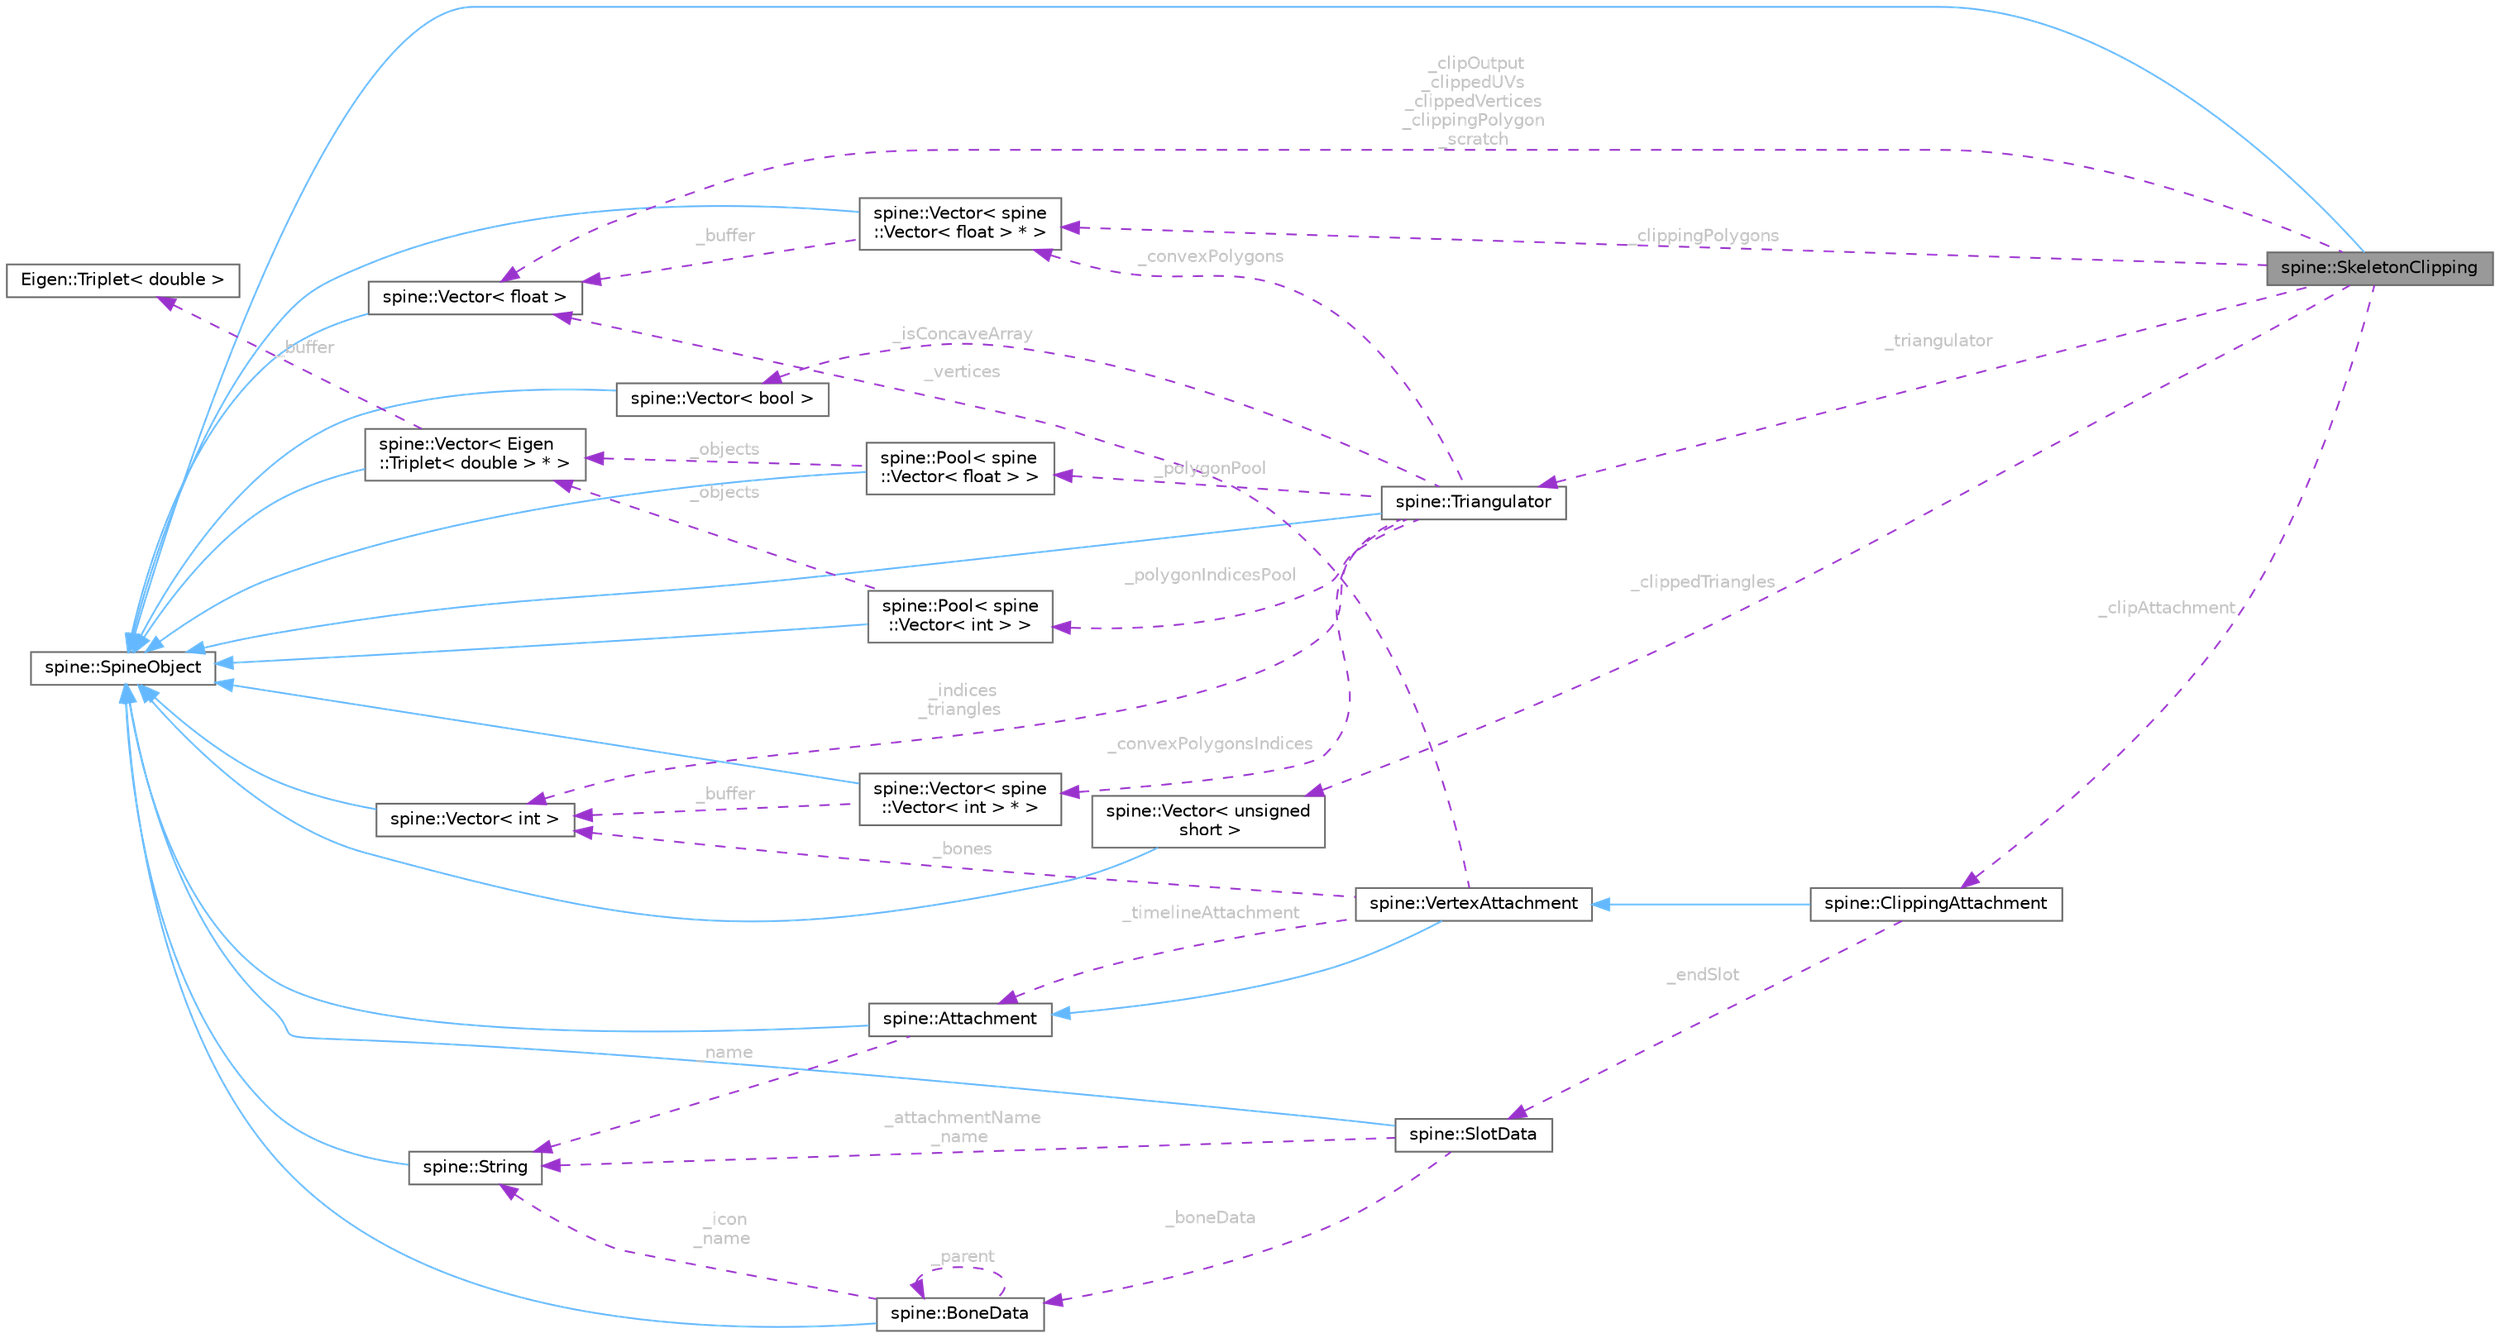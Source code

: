 digraph "spine::SkeletonClipping"
{
 // LATEX_PDF_SIZE
  bgcolor="transparent";
  edge [fontname=Helvetica,fontsize=10,labelfontname=Helvetica,labelfontsize=10];
  node [fontname=Helvetica,fontsize=10,shape=box,height=0.2,width=0.4];
  rankdir="LR";
  Node1 [id="Node000001",label="spine::SkeletonClipping",height=0.2,width=0.4,color="gray40", fillcolor="grey60", style="filled", fontcolor="black",tooltip=" "];
  Node2 -> Node1 [id="edge1_Node000001_Node000002",dir="back",color="steelblue1",style="solid",tooltip=" "];
  Node2 [id="Node000002",label="spine::SpineObject",height=0.2,width=0.4,color="gray40", fillcolor="white", style="filled",URL="$classspine_1_1_spine_object.html",tooltip=" "];
  Node3 -> Node1 [id="edge2_Node000001_Node000003",dir="back",color="darkorchid3",style="dashed",tooltip=" ",label=" _triangulator",fontcolor="grey" ];
  Node3 [id="Node000003",label="spine::Triangulator",height=0.2,width=0.4,color="gray40", fillcolor="white", style="filled",URL="$classspine_1_1_triangulator.html",tooltip=" "];
  Node2 -> Node3 [id="edge3_Node000003_Node000002",dir="back",color="steelblue1",style="solid",tooltip=" "];
  Node4 -> Node3 [id="edge4_Node000003_Node000004",dir="back",color="darkorchid3",style="dashed",tooltip=" ",label=" _convexPolygons",fontcolor="grey" ];
  Node4 [id="Node000004",label="spine::Vector\< spine\l::Vector\< float \> * \>",height=0.2,width=0.4,color="gray40", fillcolor="white", style="filled",URL="$classspine_1_1_vector.html",tooltip=" "];
  Node2 -> Node4 [id="edge5_Node000004_Node000002",dir="back",color="steelblue1",style="solid",tooltip=" "];
  Node5 -> Node4 [id="edge6_Node000004_Node000005",dir="back",color="darkorchid3",style="dashed",tooltip=" ",label=" _buffer",fontcolor="grey" ];
  Node5 [id="Node000005",label="spine::Vector\< float \>",height=0.2,width=0.4,color="gray40", fillcolor="white", style="filled",URL="$classspine_1_1_vector.html",tooltip=" "];
  Node2 -> Node5 [id="edge7_Node000005_Node000002",dir="back",color="steelblue1",style="solid",tooltip=" "];
  Node6 -> Node3 [id="edge8_Node000003_Node000006",dir="back",color="darkorchid3",style="dashed",tooltip=" ",label=" _convexPolygonsIndices",fontcolor="grey" ];
  Node6 [id="Node000006",label="spine::Vector\< spine\l::Vector\< int \> * \>",height=0.2,width=0.4,color="gray40", fillcolor="white", style="filled",URL="$classspine_1_1_vector.html",tooltip=" "];
  Node2 -> Node6 [id="edge9_Node000006_Node000002",dir="back",color="steelblue1",style="solid",tooltip=" "];
  Node7 -> Node6 [id="edge10_Node000006_Node000007",dir="back",color="darkorchid3",style="dashed",tooltip=" ",label=" _buffer",fontcolor="grey" ];
  Node7 [id="Node000007",label="spine::Vector\< int \>",height=0.2,width=0.4,color="gray40", fillcolor="white", style="filled",URL="$classspine_1_1_vector.html",tooltip=" "];
  Node2 -> Node7 [id="edge11_Node000007_Node000002",dir="back",color="steelblue1",style="solid",tooltip=" "];
  Node7 -> Node3 [id="edge12_Node000003_Node000007",dir="back",color="darkorchid3",style="dashed",tooltip=" ",label=" _indices\n_triangles",fontcolor="grey" ];
  Node8 -> Node3 [id="edge13_Node000003_Node000008",dir="back",color="darkorchid3",style="dashed",tooltip=" ",label=" _isConcaveArray",fontcolor="grey" ];
  Node8 [id="Node000008",label="spine::Vector\< bool \>",height=0.2,width=0.4,color="gray40", fillcolor="white", style="filled",URL="$classspine_1_1_vector.html",tooltip=" "];
  Node2 -> Node8 [id="edge14_Node000008_Node000002",dir="back",color="steelblue1",style="solid",tooltip=" "];
  Node9 -> Node3 [id="edge15_Node000003_Node000009",dir="back",color="darkorchid3",style="dashed",tooltip=" ",label=" _polygonPool",fontcolor="grey" ];
  Node9 [id="Node000009",label="spine::Pool\< spine\l::Vector\< float \> \>",height=0.2,width=0.4,color="gray40", fillcolor="white", style="filled",URL="$classspine_1_1_pool.html",tooltip=" "];
  Node2 -> Node9 [id="edge16_Node000009_Node000002",dir="back",color="steelblue1",style="solid",tooltip=" "];
  Node10 -> Node9 [id="edge17_Node000009_Node000010",dir="back",color="darkorchid3",style="dashed",tooltip=" ",label=" _objects",fontcolor="grey" ];
  Node10 [id="Node000010",label="spine::Vector\< Eigen\l::Triplet\< double \> * \>",height=0.2,width=0.4,color="gray40", fillcolor="white", style="filled",URL="$classspine_1_1_vector.html",tooltip=" "];
  Node2 -> Node10 [id="edge18_Node000010_Node000002",dir="back",color="steelblue1",style="solid",tooltip=" "];
  Node11 -> Node10 [id="edge19_Node000010_Node000011",dir="back",color="darkorchid3",style="dashed",tooltip=" ",label=" _buffer",fontcolor="grey" ];
  Node11 [id="Node000011",label="Eigen::Triplet\< double \>",height=0.2,width=0.4,color="gray40", fillcolor="white", style="filled",URL="$class_eigen_1_1_triplet.html",tooltip=" "];
  Node12 -> Node3 [id="edge20_Node000003_Node000012",dir="back",color="darkorchid3",style="dashed",tooltip=" ",label=" _polygonIndicesPool",fontcolor="grey" ];
  Node12 [id="Node000012",label="spine::Pool\< spine\l::Vector\< int \> \>",height=0.2,width=0.4,color="gray40", fillcolor="white", style="filled",URL="$classspine_1_1_pool.html",tooltip=" "];
  Node2 -> Node12 [id="edge21_Node000012_Node000002",dir="back",color="steelblue1",style="solid",tooltip=" "];
  Node10 -> Node12 [id="edge22_Node000012_Node000010",dir="back",color="darkorchid3",style="dashed",tooltip=" ",label=" _objects",fontcolor="grey" ];
  Node5 -> Node1 [id="edge23_Node000001_Node000005",dir="back",color="darkorchid3",style="dashed",tooltip=" ",label=" _clipOutput\n_clippedUVs\n_clippedVertices\n_clippingPolygon\n_scratch",fontcolor="grey" ];
  Node13 -> Node1 [id="edge24_Node000001_Node000013",dir="back",color="darkorchid3",style="dashed",tooltip=" ",label=" _clippedTriangles",fontcolor="grey" ];
  Node13 [id="Node000013",label="spine::Vector\< unsigned\l short \>",height=0.2,width=0.4,color="gray40", fillcolor="white", style="filled",URL="$classspine_1_1_vector.html",tooltip=" "];
  Node2 -> Node13 [id="edge25_Node000013_Node000002",dir="back",color="steelblue1",style="solid",tooltip=" "];
  Node14 -> Node1 [id="edge26_Node000001_Node000014",dir="back",color="darkorchid3",style="dashed",tooltip=" ",label=" _clipAttachment",fontcolor="grey" ];
  Node14 [id="Node000014",label="spine::ClippingAttachment",height=0.2,width=0.4,color="gray40", fillcolor="white", style="filled",URL="$classspine_1_1_clipping_attachment.html",tooltip=" "];
  Node15 -> Node14 [id="edge27_Node000014_Node000015",dir="back",color="steelblue1",style="solid",tooltip=" "];
  Node15 [id="Node000015",label="spine::VertexAttachment",height=0.2,width=0.4,color="gray40", fillcolor="white", style="filled",URL="$classspine_1_1_vertex_attachment.html",tooltip="An attachment with vertices that are transformed by one or more bones and can be deformed by a slot's..."];
  Node16 -> Node15 [id="edge28_Node000015_Node000016",dir="back",color="steelblue1",style="solid",tooltip=" "];
  Node16 [id="Node000016",label="spine::Attachment",height=0.2,width=0.4,color="gray40", fillcolor="white", style="filled",URL="$classspine_1_1_attachment.html",tooltip=" "];
  Node2 -> Node16 [id="edge29_Node000016_Node000002",dir="back",color="steelblue1",style="solid",tooltip=" "];
  Node17 -> Node16 [id="edge30_Node000016_Node000017",dir="back",color="darkorchid3",style="dashed",tooltip=" ",label=" _name",fontcolor="grey" ];
  Node17 [id="Node000017",label="spine::String",height=0.2,width=0.4,color="gray40", fillcolor="white", style="filled",URL="$classspine_1_1_string.html",tooltip=" "];
  Node2 -> Node17 [id="edge31_Node000017_Node000002",dir="back",color="steelblue1",style="solid",tooltip=" "];
  Node7 -> Node15 [id="edge32_Node000015_Node000007",dir="back",color="darkorchid3",style="dashed",tooltip=" ",label=" _bones",fontcolor="grey" ];
  Node5 -> Node15 [id="edge33_Node000015_Node000005",dir="back",color="darkorchid3",style="dashed",tooltip=" ",label=" _vertices",fontcolor="grey" ];
  Node16 -> Node15 [id="edge34_Node000015_Node000016",dir="back",color="darkorchid3",style="dashed",tooltip=" ",label=" _timelineAttachment",fontcolor="grey" ];
  Node18 -> Node14 [id="edge35_Node000014_Node000018",dir="back",color="darkorchid3",style="dashed",tooltip=" ",label=" _endSlot",fontcolor="grey" ];
  Node18 [id="Node000018",label="spine::SlotData",height=0.2,width=0.4,color="gray40", fillcolor="white", style="filled",URL="$classspine_1_1_slot_data.html",tooltip=" "];
  Node2 -> Node18 [id="edge36_Node000018_Node000002",dir="back",color="steelblue1",style="solid",tooltip=" "];
  Node17 -> Node18 [id="edge37_Node000018_Node000017",dir="back",color="darkorchid3",style="dashed",tooltip=" ",label=" _attachmentName\n_name",fontcolor="grey" ];
  Node19 -> Node18 [id="edge38_Node000018_Node000019",dir="back",color="darkorchid3",style="dashed",tooltip=" ",label=" _boneData",fontcolor="grey" ];
  Node19 [id="Node000019",label="spine::BoneData",height=0.2,width=0.4,color="gray40", fillcolor="white", style="filled",URL="$classspine_1_1_bone_data.html",tooltip=" "];
  Node2 -> Node19 [id="edge39_Node000019_Node000002",dir="back",color="steelblue1",style="solid",tooltip=" "];
  Node17 -> Node19 [id="edge40_Node000019_Node000017",dir="back",color="darkorchid3",style="dashed",tooltip=" ",label=" _icon\n_name",fontcolor="grey" ];
  Node19 -> Node19 [id="edge41_Node000019_Node000019",dir="back",color="darkorchid3",style="dashed",tooltip=" ",label=" _parent",fontcolor="grey" ];
  Node4 -> Node1 [id="edge42_Node000001_Node000004",dir="back",color="darkorchid3",style="dashed",tooltip=" ",label=" _clippingPolygons",fontcolor="grey" ];
}
